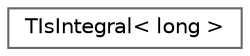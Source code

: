 digraph "Graphical Class Hierarchy"
{
 // INTERACTIVE_SVG=YES
 // LATEX_PDF_SIZE
  bgcolor="transparent";
  edge [fontname=Helvetica,fontsize=10,labelfontname=Helvetica,labelfontsize=10];
  node [fontname=Helvetica,fontsize=10,shape=box,height=0.2,width=0.4];
  rankdir="LR";
  Node0 [id="Node000000",label="TIsIntegral\< long \>",height=0.2,width=0.4,color="grey40", fillcolor="white", style="filled",URL="$df/d25/structTIsIntegral_3_01long_01_4.html",tooltip=" "];
}
